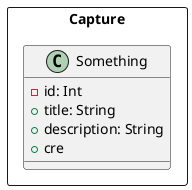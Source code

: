 @startuml meusys

package Capture <<Rectangle>> {

  ' alguma coisa
  class Something {  
    - id: Int
    + title: String
    + description: String
    + cre
  }

}

@enduml 